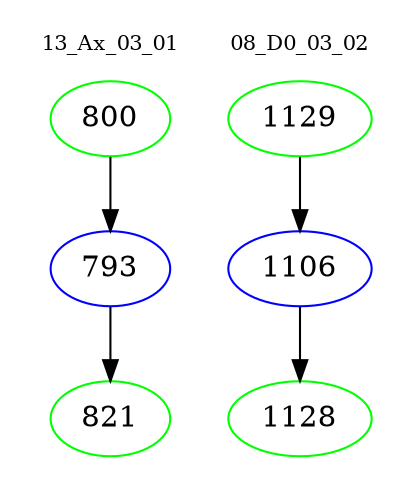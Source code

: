 digraph{
subgraph cluster_0 {
color = white
label = "13_Ax_03_01";
fontsize=10;
T0_800 [label="800", color="green"]
T0_800 -> T0_793 [color="black"]
T0_793 [label="793", color="blue"]
T0_793 -> T0_821 [color="black"]
T0_821 [label="821", color="green"]
}
subgraph cluster_1 {
color = white
label = "08_D0_03_02";
fontsize=10;
T1_1129 [label="1129", color="green"]
T1_1129 -> T1_1106 [color="black"]
T1_1106 [label="1106", color="blue"]
T1_1106 -> T1_1128 [color="black"]
T1_1128 [label="1128", color="green"]
}
}
